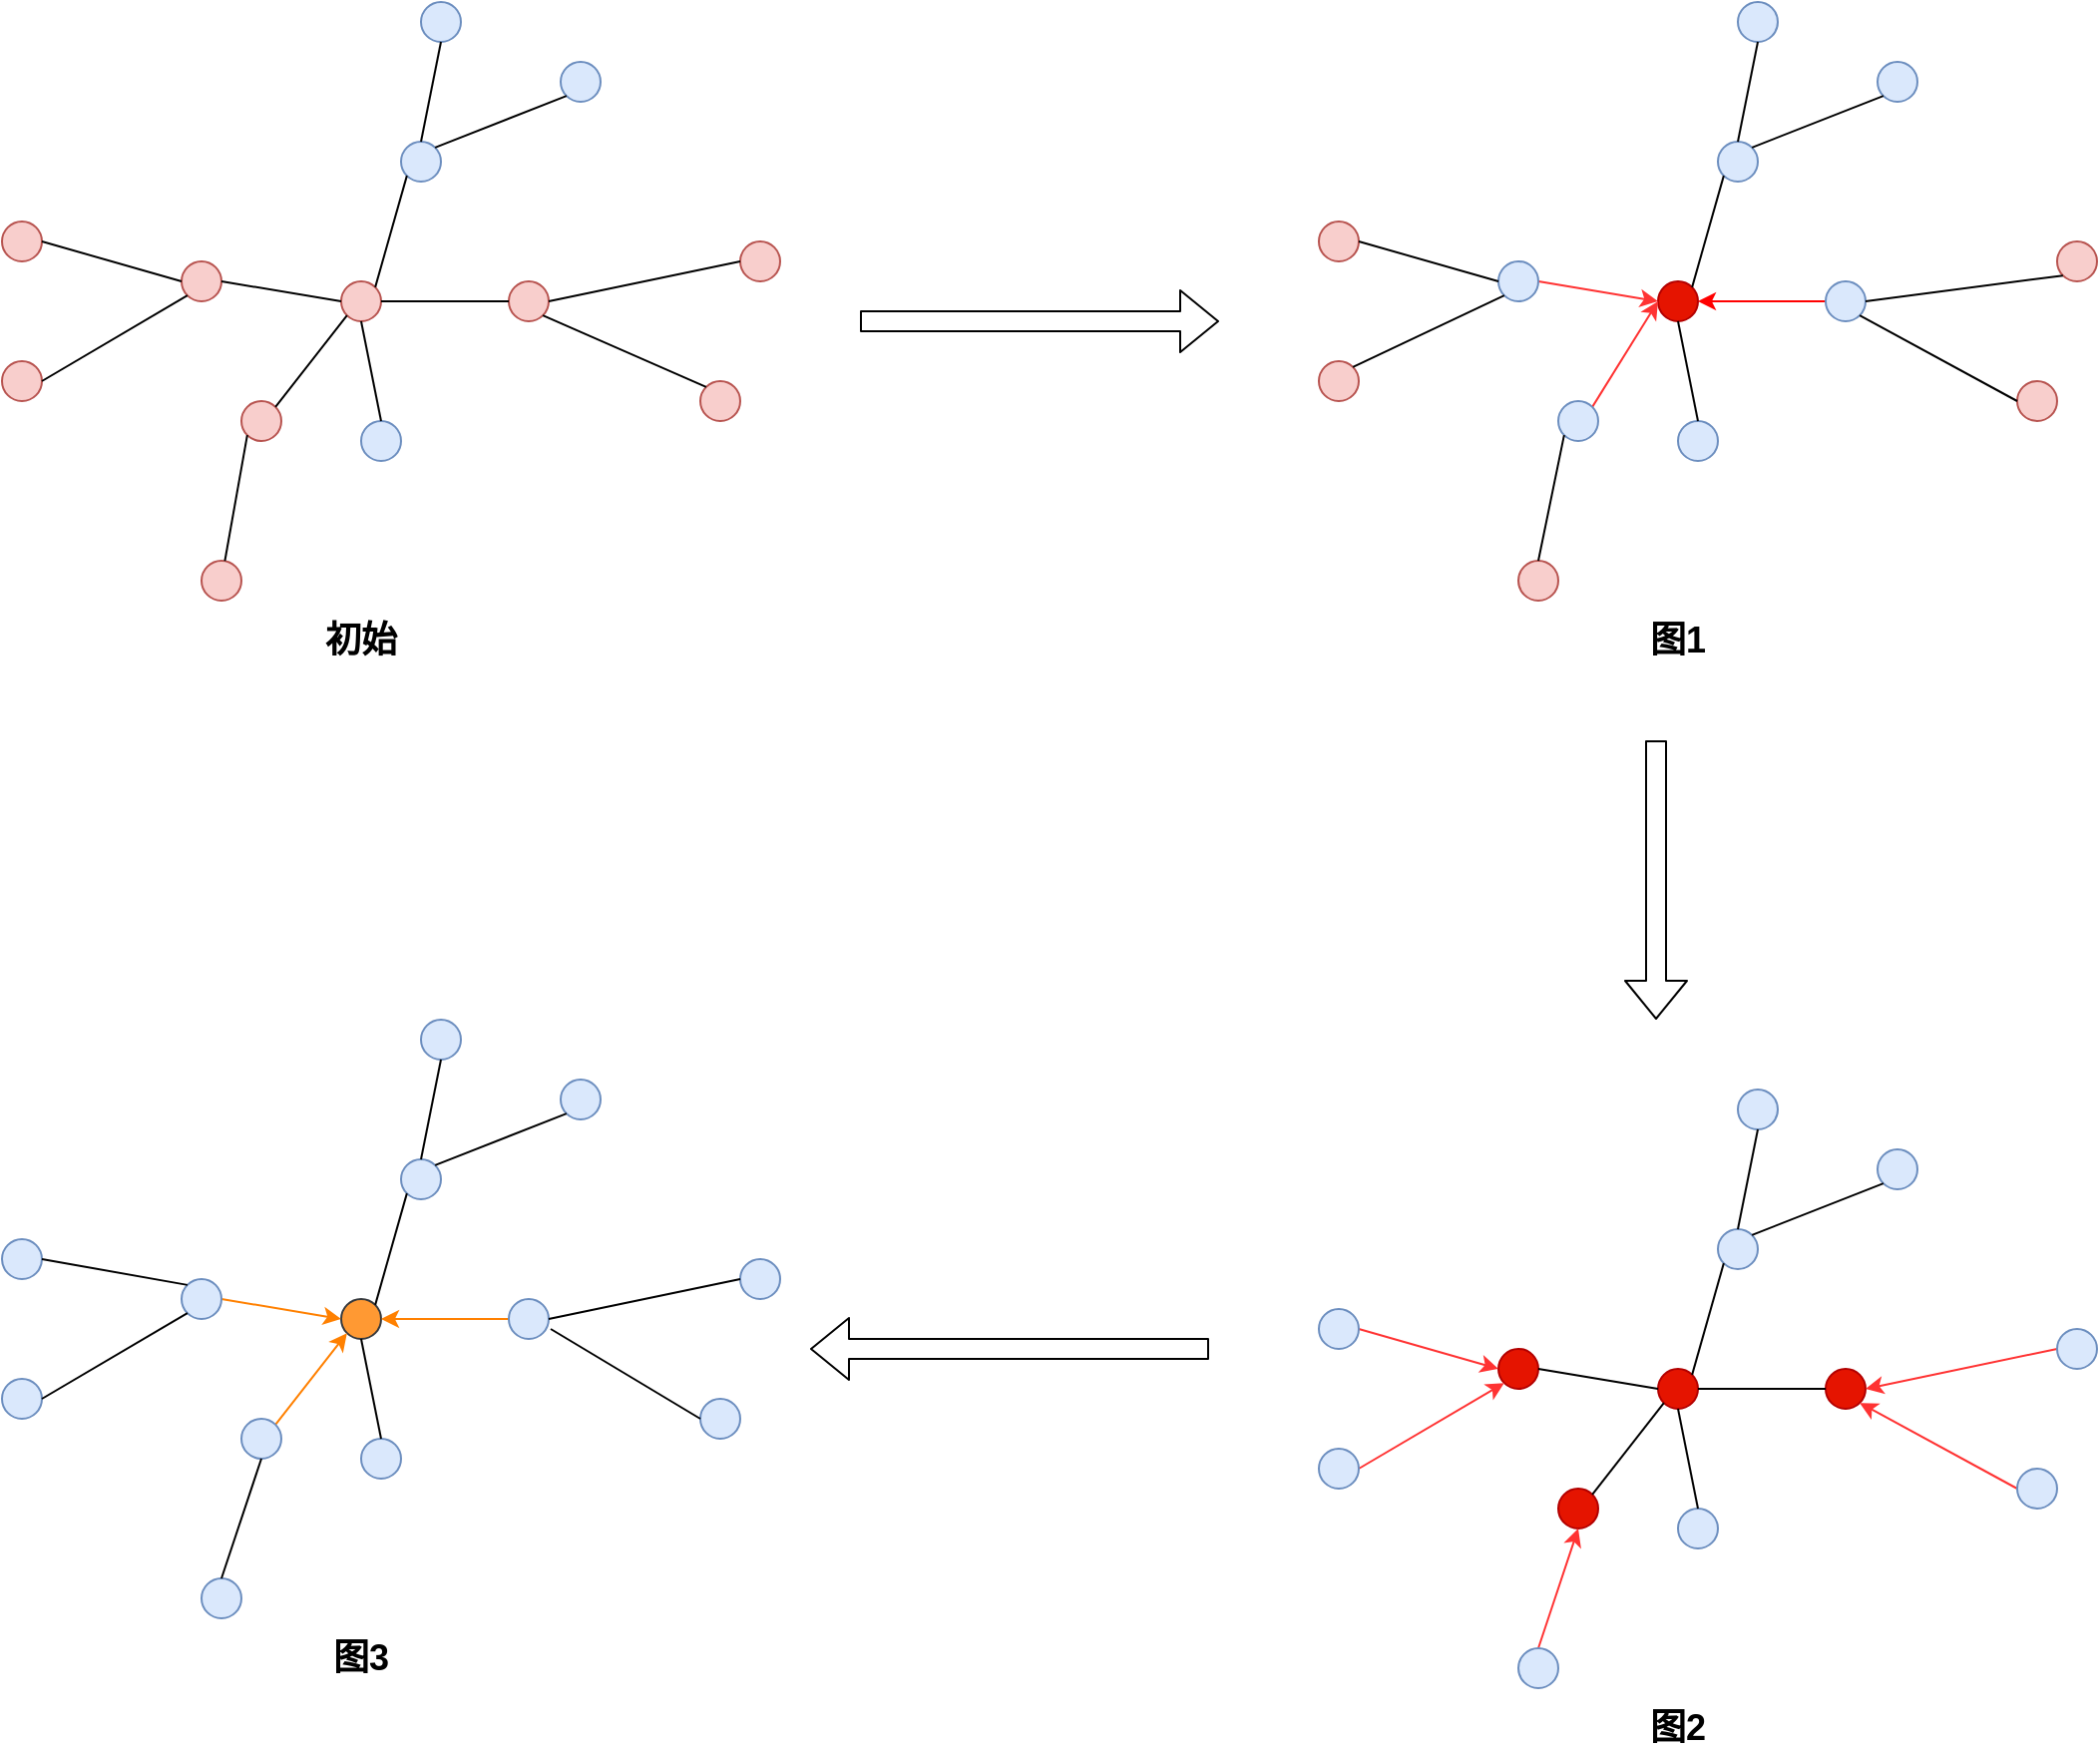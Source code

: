 <mxfile version="14.7.3" type="device"><diagram id="Pwe3lcx4HkrbvZgQEJ9m" name="Page-1"><mxGraphModel dx="1422" dy="794" grid="1" gridSize="10" guides="1" tooltips="1" connect="1" arrows="1" fold="1" page="1" pageScale="1" pageWidth="827" pageHeight="1169" math="0" shadow="0"><root><mxCell id="0"/><mxCell id="1" parent="0"/><mxCell id="oCoqprShSM_1skoaV5l9-1" value="" style="ellipse;whiteSpace=wrap;html=1;aspect=fixed;fillColor=#f8cecc;strokeColor=#b85450;" vertex="1" parent="1"><mxGeometry x="180" y="150" width="20" height="20" as="geometry"/></mxCell><mxCell id="oCoqprShSM_1skoaV5l9-3" value="" style="ellipse;whiteSpace=wrap;html=1;aspect=fixed;fillColor=#f8cecc;strokeColor=#b85450;" vertex="1" parent="1"><mxGeometry x="264" y="150" width="20" height="20" as="geometry"/></mxCell><mxCell id="oCoqprShSM_1skoaV5l9-4" value="" style="ellipse;whiteSpace=wrap;html=1;aspect=fixed;fillColor=#dae8fc;strokeColor=#6c8ebf;" vertex="1" parent="1"><mxGeometry x="190" y="220" width="20" height="20" as="geometry"/></mxCell><mxCell id="oCoqprShSM_1skoaV5l9-6" value="" style="ellipse;whiteSpace=wrap;html=1;aspect=fixed;fillColor=#f8cecc;strokeColor=#b85450;" vertex="1" parent="1"><mxGeometry x="100" y="140" width="20" height="20" as="geometry"/></mxCell><mxCell id="oCoqprShSM_1skoaV5l9-7" value="" style="ellipse;whiteSpace=wrap;html=1;aspect=fixed;fillColor=#dae8fc;strokeColor=#6c8ebf;" vertex="1" parent="1"><mxGeometry x="210" y="80" width="20" height="20" as="geometry"/></mxCell><mxCell id="oCoqprShSM_1skoaV5l9-8" value="" style="ellipse;whiteSpace=wrap;html=1;aspect=fixed;fillColor=#f8cecc;strokeColor=#b85450;" vertex="1" parent="1"><mxGeometry x="130" y="210" width="20" height="20" as="geometry"/></mxCell><mxCell id="oCoqprShSM_1skoaV5l9-12" value="" style="ellipse;whiteSpace=wrap;html=1;aspect=fixed;fillColor=#f8cecc;strokeColor=#b85450;" vertex="1" parent="1"><mxGeometry x="10" y="120" width="20" height="20" as="geometry"/></mxCell><mxCell id="oCoqprShSM_1skoaV5l9-13" value="" style="ellipse;whiteSpace=wrap;html=1;aspect=fixed;fillColor=#f8cecc;strokeColor=#b85450;" vertex="1" parent="1"><mxGeometry x="10" y="190" width="20" height="20" as="geometry"/></mxCell><mxCell id="oCoqprShSM_1skoaV5l9-14" value="" style="ellipse;whiteSpace=wrap;html=1;aspect=fixed;fillColor=#f8cecc;strokeColor=#b85450;" vertex="1" parent="1"><mxGeometry x="110" y="290" width="20" height="20" as="geometry"/></mxCell><mxCell id="oCoqprShSM_1skoaV5l9-15" value="" style="ellipse;whiteSpace=wrap;html=1;aspect=fixed;fillColor=#f8cecc;strokeColor=#b85450;" vertex="1" parent="1"><mxGeometry x="380" y="130" width="20" height="20" as="geometry"/></mxCell><mxCell id="oCoqprShSM_1skoaV5l9-16" value="" style="ellipse;whiteSpace=wrap;html=1;aspect=fixed;fillColor=#f8cecc;strokeColor=#b85450;" vertex="1" parent="1"><mxGeometry x="360" y="200" width="20" height="20" as="geometry"/></mxCell><mxCell id="oCoqprShSM_1skoaV5l9-17" value="" style="ellipse;whiteSpace=wrap;html=1;aspect=fixed;fillColor=#dae8fc;strokeColor=#6c8ebf;" vertex="1" parent="1"><mxGeometry x="220" y="10" width="20" height="20" as="geometry"/></mxCell><mxCell id="oCoqprShSM_1skoaV5l9-18" value="" style="ellipse;whiteSpace=wrap;html=1;aspect=fixed;fillColor=#dae8fc;strokeColor=#6c8ebf;" vertex="1" parent="1"><mxGeometry x="290" y="40" width="20" height="20" as="geometry"/></mxCell><mxCell id="oCoqprShSM_1skoaV5l9-28" value="" style="endArrow=none;html=1;exitX=0.5;exitY=1;exitDx=0;exitDy=0;entryX=0.5;entryY=0;entryDx=0;entryDy=0;" edge="1" parent="1" source="oCoqprShSM_1skoaV5l9-1" target="oCoqprShSM_1skoaV5l9-4"><mxGeometry width="50" height="50" relative="1" as="geometry"><mxPoint x="240" y="330" as="sourcePoint"/><mxPoint x="210" y="360" as="targetPoint"/></mxGeometry></mxCell><mxCell id="oCoqprShSM_1skoaV5l9-30" value="" style="endArrow=none;html=1;exitX=1;exitY=0;exitDx=0;exitDy=0;entryX=0;entryY=1;entryDx=0;entryDy=0;" edge="1" parent="1" source="oCoqprShSM_1skoaV5l9-1" target="oCoqprShSM_1skoaV5l9-7"><mxGeometry width="50" height="50" relative="1" as="geometry"><mxPoint x="240" y="330" as="sourcePoint"/><mxPoint x="220" y="97" as="targetPoint"/></mxGeometry></mxCell><mxCell id="oCoqprShSM_1skoaV5l9-31" value="" style="endArrow=none;html=1;entryX=0.5;entryY=1;entryDx=0;entryDy=0;exitX=0.5;exitY=0;exitDx=0;exitDy=0;" edge="1" parent="1" source="oCoqprShSM_1skoaV5l9-7" target="oCoqprShSM_1skoaV5l9-17"><mxGeometry width="50" height="50" relative="1" as="geometry"><mxPoint x="240" y="330" as="sourcePoint"/><mxPoint x="290" y="280" as="targetPoint"/></mxGeometry></mxCell><mxCell id="oCoqprShSM_1skoaV5l9-32" value="" style="endArrow=none;html=1;entryX=0;entryY=1;entryDx=0;entryDy=0;exitX=1;exitY=0;exitDx=0;exitDy=0;" edge="1" parent="1" source="oCoqprShSM_1skoaV5l9-7" target="oCoqprShSM_1skoaV5l9-18"><mxGeometry width="50" height="50" relative="1" as="geometry"><mxPoint x="240" y="330" as="sourcePoint"/><mxPoint x="290" y="280" as="targetPoint"/></mxGeometry></mxCell><mxCell id="oCoqprShSM_1skoaV5l9-43" value="初始" style="text;html=1;strokeColor=none;fillColor=none;align=center;verticalAlign=middle;whiteSpace=wrap;rounded=0;dashed=1;fontStyle=1;fontSize=18;" vertex="1" parent="1"><mxGeometry x="170" y="320" width="40" height="20" as="geometry"/></mxCell><mxCell id="oCoqprShSM_1skoaV5l9-44" value="" style="ellipse;whiteSpace=wrap;html=1;aspect=fixed;fillColor=#e51400;strokeColor=#B20000;fontColor=#ffffff;" vertex="1" parent="1"><mxGeometry x="840" y="150" width="20" height="20" as="geometry"/></mxCell><mxCell id="oCoqprShSM_1skoaV5l9-45" style="edgeStyle=none;rounded=0;orthogonalLoop=1;jettySize=auto;html=1;exitX=0;exitY=0.5;exitDx=0;exitDy=0;entryX=1;entryY=0.5;entryDx=0;entryDy=0;strokeColor=#FF0000;" edge="1" parent="1" source="oCoqprShSM_1skoaV5l9-46" target="oCoqprShSM_1skoaV5l9-44"><mxGeometry relative="1" as="geometry"/></mxCell><mxCell id="oCoqprShSM_1skoaV5l9-46" value="" style="ellipse;whiteSpace=wrap;html=1;aspect=fixed;fillColor=#dae8fc;strokeColor=#6c8ebf;" vertex="1" parent="1"><mxGeometry x="924" y="150" width="20" height="20" as="geometry"/></mxCell><mxCell id="oCoqprShSM_1skoaV5l9-47" value="" style="ellipse;whiteSpace=wrap;html=1;aspect=fixed;fillColor=#dae8fc;strokeColor=#6c8ebf;" vertex="1" parent="1"><mxGeometry x="850" y="220" width="20" height="20" as="geometry"/></mxCell><mxCell id="oCoqprShSM_1skoaV5l9-48" style="edgeStyle=none;rounded=0;orthogonalLoop=1;jettySize=auto;html=1;exitX=1;exitY=0.5;exitDx=0;exitDy=0;strokeColor=#FF3333;" edge="1" parent="1" source="oCoqprShSM_1skoaV5l9-49"><mxGeometry relative="1" as="geometry"><mxPoint x="840" y="160" as="targetPoint"/></mxGeometry></mxCell><mxCell id="oCoqprShSM_1skoaV5l9-49" value="" style="ellipse;whiteSpace=wrap;html=1;aspect=fixed;fillColor=#dae8fc;strokeColor=#6c8ebf;" vertex="1" parent="1"><mxGeometry x="760" y="140" width="20" height="20" as="geometry"/></mxCell><mxCell id="oCoqprShSM_1skoaV5l9-50" value="" style="ellipse;whiteSpace=wrap;html=1;aspect=fixed;fillColor=#dae8fc;strokeColor=#6c8ebf;" vertex="1" parent="1"><mxGeometry x="870" y="80" width="20" height="20" as="geometry"/></mxCell><mxCell id="oCoqprShSM_1skoaV5l9-51" style="edgeStyle=none;rounded=0;orthogonalLoop=1;jettySize=auto;html=1;exitX=1;exitY=0;exitDx=0;exitDy=0;entryX=0;entryY=0.5;entryDx=0;entryDy=0;strokeColor=#FF3333;" edge="1" parent="1" source="oCoqprShSM_1skoaV5l9-52" target="oCoqprShSM_1skoaV5l9-44"><mxGeometry relative="1" as="geometry"/></mxCell><mxCell id="oCoqprShSM_1skoaV5l9-52" value="" style="ellipse;whiteSpace=wrap;html=1;aspect=fixed;fillColor=#dae8fc;strokeColor=#6c8ebf;" vertex="1" parent="1"><mxGeometry x="790" y="210" width="20" height="20" as="geometry"/></mxCell><mxCell id="oCoqprShSM_1skoaV5l9-54" value="" style="ellipse;whiteSpace=wrap;html=1;aspect=fixed;fillColor=#f8cecc;strokeColor=#b85450;" vertex="1" parent="1"><mxGeometry x="670" y="120" width="20" height="20" as="geometry"/></mxCell><mxCell id="oCoqprShSM_1skoaV5l9-56" value="" style="ellipse;whiteSpace=wrap;html=1;aspect=fixed;fillColor=#f8cecc;strokeColor=#b85450;" vertex="1" parent="1"><mxGeometry x="670" y="190" width="20" height="20" as="geometry"/></mxCell><mxCell id="oCoqprShSM_1skoaV5l9-58" value="" style="ellipse;whiteSpace=wrap;html=1;aspect=fixed;fillColor=#f8cecc;strokeColor=#b85450;" vertex="1" parent="1"><mxGeometry x="770" y="290" width="20" height="20" as="geometry"/></mxCell><mxCell id="oCoqprShSM_1skoaV5l9-60" value="" style="ellipse;whiteSpace=wrap;html=1;aspect=fixed;fillColor=#f8cecc;strokeColor=#b85450;" vertex="1" parent="1"><mxGeometry x="1040" y="130" width="20" height="20" as="geometry"/></mxCell><mxCell id="oCoqprShSM_1skoaV5l9-62" value="" style="ellipse;whiteSpace=wrap;html=1;aspect=fixed;fillColor=#f8cecc;strokeColor=#b85450;" vertex="1" parent="1"><mxGeometry x="1020" y="200" width="20" height="20" as="geometry"/></mxCell><mxCell id="oCoqprShSM_1skoaV5l9-63" value="" style="ellipse;whiteSpace=wrap;html=1;aspect=fixed;fillColor=#dae8fc;strokeColor=#6c8ebf;" vertex="1" parent="1"><mxGeometry x="880" y="10" width="20" height="20" as="geometry"/></mxCell><mxCell id="oCoqprShSM_1skoaV5l9-64" value="" style="ellipse;whiteSpace=wrap;html=1;aspect=fixed;fillColor=#dae8fc;strokeColor=#6c8ebf;" vertex="1" parent="1"><mxGeometry x="950" y="40" width="20" height="20" as="geometry"/></mxCell><mxCell id="oCoqprShSM_1skoaV5l9-65" value="" style="endArrow=none;html=1;exitX=0.5;exitY=1;exitDx=0;exitDy=0;entryX=0.5;entryY=0;entryDx=0;entryDy=0;" edge="1" parent="1" source="oCoqprShSM_1skoaV5l9-44" target="oCoqprShSM_1skoaV5l9-47"><mxGeometry width="50" height="50" relative="1" as="geometry"><mxPoint x="900" y="330" as="sourcePoint"/><mxPoint x="870" y="360" as="targetPoint"/></mxGeometry></mxCell><mxCell id="oCoqprShSM_1skoaV5l9-66" value="" style="endArrow=none;html=1;exitX=1;exitY=0;exitDx=0;exitDy=0;entryX=0;entryY=1;entryDx=0;entryDy=0;" edge="1" parent="1" source="oCoqprShSM_1skoaV5l9-44" target="oCoqprShSM_1skoaV5l9-50"><mxGeometry width="50" height="50" relative="1" as="geometry"><mxPoint x="900" y="330" as="sourcePoint"/><mxPoint x="880" y="97" as="targetPoint"/></mxGeometry></mxCell><mxCell id="oCoqprShSM_1skoaV5l9-67" value="" style="endArrow=none;html=1;entryX=0.5;entryY=1;entryDx=0;entryDy=0;exitX=0.5;exitY=0;exitDx=0;exitDy=0;" edge="1" parent="1" source="oCoqprShSM_1skoaV5l9-50" target="oCoqprShSM_1skoaV5l9-63"><mxGeometry width="50" height="50" relative="1" as="geometry"><mxPoint x="900" y="330" as="sourcePoint"/><mxPoint x="950" y="280" as="targetPoint"/></mxGeometry></mxCell><mxCell id="oCoqprShSM_1skoaV5l9-68" value="" style="endArrow=none;html=1;entryX=0;entryY=1;entryDx=0;entryDy=0;exitX=1;exitY=0;exitDx=0;exitDy=0;" edge="1" parent="1" source="oCoqprShSM_1skoaV5l9-50" target="oCoqprShSM_1skoaV5l9-64"><mxGeometry width="50" height="50" relative="1" as="geometry"><mxPoint x="887" y="90" as="sourcePoint"/><mxPoint x="950" y="280" as="targetPoint"/></mxGeometry></mxCell><mxCell id="oCoqprShSM_1skoaV5l9-69" value="图1" style="text;html=1;strokeColor=none;fillColor=none;align=center;verticalAlign=middle;whiteSpace=wrap;rounded=0;dashed=1;fontStyle=1;fontSize=18;" vertex="1" parent="1"><mxGeometry x="830" y="320" width="40" height="20" as="geometry"/></mxCell><mxCell id="oCoqprShSM_1skoaV5l9-70" value="" style="shape=flexArrow;endArrow=classic;html=1;fontSize=18;" edge="1" parent="1"><mxGeometry width="50" height="50" relative="1" as="geometry"><mxPoint x="440" y="170" as="sourcePoint"/><mxPoint x="620" y="170" as="targetPoint"/></mxGeometry></mxCell><mxCell id="oCoqprShSM_1skoaV5l9-71" value="" style="ellipse;whiteSpace=wrap;html=1;aspect=fixed;fillColor=#e51400;strokeColor=#B20000;fontColor=#ffffff;" vertex="1" parent="1"><mxGeometry x="840" y="695" width="20" height="20" as="geometry"/></mxCell><mxCell id="oCoqprShSM_1skoaV5l9-73" value="" style="ellipse;whiteSpace=wrap;html=1;aspect=fixed;fillColor=#e51400;strokeColor=#B20000;fontColor=#ffffff;" vertex="1" parent="1"><mxGeometry x="924" y="695" width="20" height="20" as="geometry"/></mxCell><mxCell id="oCoqprShSM_1skoaV5l9-74" value="" style="ellipse;whiteSpace=wrap;html=1;aspect=fixed;fillColor=#dae8fc;strokeColor=#6c8ebf;" vertex="1" parent="1"><mxGeometry x="850" y="765" width="20" height="20" as="geometry"/></mxCell><mxCell id="oCoqprShSM_1skoaV5l9-76" value="" style="ellipse;whiteSpace=wrap;html=1;aspect=fixed;fillColor=#e51400;strokeColor=#B20000;fontColor=#ffffff;" vertex="1" parent="1"><mxGeometry x="760" y="685" width="20" height="20" as="geometry"/></mxCell><mxCell id="oCoqprShSM_1skoaV5l9-77" value="" style="ellipse;whiteSpace=wrap;html=1;aspect=fixed;fillColor=#dae8fc;strokeColor=#6c8ebf;" vertex="1" parent="1"><mxGeometry x="870" y="625" width="20" height="20" as="geometry"/></mxCell><mxCell id="oCoqprShSM_1skoaV5l9-79" value="" style="ellipse;whiteSpace=wrap;html=1;aspect=fixed;fillColor=#e51400;strokeColor=#B20000;fontColor=#ffffff;" vertex="1" parent="1"><mxGeometry x="790" y="755" width="20" height="20" as="geometry"/></mxCell><mxCell id="oCoqprShSM_1skoaV5l9-80" style="edgeStyle=none;rounded=0;orthogonalLoop=1;jettySize=auto;html=1;exitX=1;exitY=0.5;exitDx=0;exitDy=0;entryX=0;entryY=0.5;entryDx=0;entryDy=0;strokeColor=#FF3333;" edge="1" parent="1" source="oCoqprShSM_1skoaV5l9-81" target="oCoqprShSM_1skoaV5l9-76"><mxGeometry relative="1" as="geometry"/></mxCell><mxCell id="oCoqprShSM_1skoaV5l9-81" value="" style="ellipse;whiteSpace=wrap;html=1;aspect=fixed;fillColor=#dae8fc;strokeColor=#6c8ebf;" vertex="1" parent="1"><mxGeometry x="670" y="665" width="20" height="20" as="geometry"/></mxCell><mxCell id="oCoqprShSM_1skoaV5l9-82" style="edgeStyle=none;rounded=0;orthogonalLoop=1;jettySize=auto;html=1;exitX=1;exitY=0.5;exitDx=0;exitDy=0;entryX=0;entryY=1;entryDx=0;entryDy=0;strokeColor=#FF3333;" edge="1" parent="1" source="oCoqprShSM_1skoaV5l9-83" target="oCoqprShSM_1skoaV5l9-76"><mxGeometry relative="1" as="geometry"><mxPoint x="760" y="705" as="targetPoint"/></mxGeometry></mxCell><mxCell id="oCoqprShSM_1skoaV5l9-83" value="" style="ellipse;whiteSpace=wrap;html=1;aspect=fixed;fillColor=#dae8fc;strokeColor=#6c8ebf;" vertex="1" parent="1"><mxGeometry x="670" y="735" width="20" height="20" as="geometry"/></mxCell><mxCell id="oCoqprShSM_1skoaV5l9-84" style="edgeStyle=none;rounded=0;orthogonalLoop=1;jettySize=auto;html=1;exitX=0.5;exitY=0;exitDx=0;exitDy=0;entryX=0.5;entryY=1;entryDx=0;entryDy=0;strokeColor=#FF3333;" edge="1" parent="1" source="oCoqprShSM_1skoaV5l9-85" target="oCoqprShSM_1skoaV5l9-79"><mxGeometry relative="1" as="geometry"/></mxCell><mxCell id="oCoqprShSM_1skoaV5l9-85" value="" style="ellipse;whiteSpace=wrap;html=1;aspect=fixed;fillColor=#dae8fc;strokeColor=#6c8ebf;" vertex="1" parent="1"><mxGeometry x="770" y="835" width="20" height="20" as="geometry"/></mxCell><mxCell id="oCoqprShSM_1skoaV5l9-86" style="edgeStyle=none;rounded=0;orthogonalLoop=1;jettySize=auto;html=1;exitX=0;exitY=0.5;exitDx=0;exitDy=0;entryX=1;entryY=0.5;entryDx=0;entryDy=0;strokeColor=#FF3333;" edge="1" parent="1" source="oCoqprShSM_1skoaV5l9-87" target="oCoqprShSM_1skoaV5l9-73"><mxGeometry relative="1" as="geometry"/></mxCell><mxCell id="oCoqprShSM_1skoaV5l9-87" value="" style="ellipse;whiteSpace=wrap;html=1;aspect=fixed;fillColor=#dae8fc;strokeColor=#6c8ebf;" vertex="1" parent="1"><mxGeometry x="1040" y="675" width="20" height="20" as="geometry"/></mxCell><mxCell id="oCoqprShSM_1skoaV5l9-88" style="edgeStyle=none;rounded=0;orthogonalLoop=1;jettySize=auto;html=1;exitX=0;exitY=0.5;exitDx=0;exitDy=0;entryX=1;entryY=1;entryDx=0;entryDy=0;strokeColor=#FF3333;" edge="1" parent="1" source="oCoqprShSM_1skoaV5l9-89" target="oCoqprShSM_1skoaV5l9-73"><mxGeometry relative="1" as="geometry"><mxPoint x="940" y="705" as="targetPoint"/></mxGeometry></mxCell><mxCell id="oCoqprShSM_1skoaV5l9-89" value="" style="ellipse;whiteSpace=wrap;html=1;aspect=fixed;fillColor=#dae8fc;strokeColor=#6c8ebf;" vertex="1" parent="1"><mxGeometry x="1020" y="745" width="20" height="20" as="geometry"/></mxCell><mxCell id="oCoqprShSM_1skoaV5l9-90" value="" style="ellipse;whiteSpace=wrap;html=1;aspect=fixed;fillColor=#dae8fc;strokeColor=#6c8ebf;" vertex="1" parent="1"><mxGeometry x="880" y="555" width="20" height="20" as="geometry"/></mxCell><mxCell id="oCoqprShSM_1skoaV5l9-91" value="" style="ellipse;whiteSpace=wrap;html=1;aspect=fixed;fillColor=#dae8fc;strokeColor=#6c8ebf;" vertex="1" parent="1"><mxGeometry x="950" y="585" width="20" height="20" as="geometry"/></mxCell><mxCell id="oCoqprShSM_1skoaV5l9-92" value="" style="endArrow=none;html=1;exitX=0.5;exitY=1;exitDx=0;exitDy=0;entryX=0.5;entryY=0;entryDx=0;entryDy=0;" edge="1" parent="1" source="oCoqprShSM_1skoaV5l9-71" target="oCoqprShSM_1skoaV5l9-74"><mxGeometry width="50" height="50" relative="1" as="geometry"><mxPoint x="900" y="875" as="sourcePoint"/><mxPoint x="870" y="905" as="targetPoint"/></mxGeometry></mxCell><mxCell id="oCoqprShSM_1skoaV5l9-93" value="" style="endArrow=none;html=1;exitX=1;exitY=0;exitDx=0;exitDy=0;entryX=0;entryY=1;entryDx=0;entryDy=0;" edge="1" parent="1" source="oCoqprShSM_1skoaV5l9-71" target="oCoqprShSM_1skoaV5l9-77"><mxGeometry width="50" height="50" relative="1" as="geometry"><mxPoint x="900" y="875" as="sourcePoint"/><mxPoint x="880" y="642" as="targetPoint"/></mxGeometry></mxCell><mxCell id="oCoqprShSM_1skoaV5l9-94" value="" style="endArrow=none;html=1;entryX=0.5;entryY=1;entryDx=0;entryDy=0;exitX=0.5;exitY=0;exitDx=0;exitDy=0;" edge="1" parent="1" source="oCoqprShSM_1skoaV5l9-77" target="oCoqprShSM_1skoaV5l9-90"><mxGeometry width="50" height="50" relative="1" as="geometry"><mxPoint x="900" y="875" as="sourcePoint"/><mxPoint x="950" y="825" as="targetPoint"/></mxGeometry></mxCell><mxCell id="oCoqprShSM_1skoaV5l9-95" value="" style="endArrow=none;html=1;entryX=0;entryY=1;entryDx=0;entryDy=0;exitX=1;exitY=0;exitDx=0;exitDy=0;" edge="1" parent="1" target="oCoqprShSM_1skoaV5l9-91" source="oCoqprShSM_1skoaV5l9-77"><mxGeometry width="50" height="50" relative="1" as="geometry"><mxPoint x="887" y="635" as="sourcePoint"/><mxPoint x="950" y="825" as="targetPoint"/></mxGeometry></mxCell><mxCell id="oCoqprShSM_1skoaV5l9-96" value="图2" style="text;html=1;strokeColor=none;fillColor=none;align=center;verticalAlign=middle;whiteSpace=wrap;rounded=0;dashed=1;fontStyle=1;fontSize=18;" vertex="1" parent="1"><mxGeometry x="830" y="865" width="40" height="20" as="geometry"/></mxCell><mxCell id="oCoqprShSM_1skoaV5l9-97" value="" style="endArrow=none;html=1;fontSize=18;entryX=0;entryY=0.5;entryDx=0;entryDy=0;exitX=1;exitY=0.5;exitDx=0;exitDy=0;" edge="1" parent="1" source="oCoqprShSM_1skoaV5l9-76" target="oCoqprShSM_1skoaV5l9-71"><mxGeometry width="50" height="50" relative="1" as="geometry"><mxPoint x="565" y="575" as="sourcePoint"/><mxPoint x="615" y="525" as="targetPoint"/></mxGeometry></mxCell><mxCell id="oCoqprShSM_1skoaV5l9-98" value="" style="endArrow=none;html=1;fontSize=18;strokeColor=#000000;exitX=1;exitY=0;exitDx=0;exitDy=0;entryX=0;entryY=1;entryDx=0;entryDy=0;" edge="1" parent="1" source="oCoqprShSM_1skoaV5l9-79" target="oCoqprShSM_1skoaV5l9-71"><mxGeometry width="50" height="50" relative="1" as="geometry"><mxPoint x="565" y="575" as="sourcePoint"/><mxPoint x="835" y="705" as="targetPoint"/></mxGeometry></mxCell><mxCell id="oCoqprShSM_1skoaV5l9-99" value="" style="endArrow=none;html=1;fontSize=18;strokeColor=#000000;entryX=0;entryY=0.5;entryDx=0;entryDy=0;exitX=1;exitY=0.5;exitDx=0;exitDy=0;" edge="1" parent="1" source="oCoqprShSM_1skoaV5l9-71" target="oCoqprShSM_1skoaV5l9-73"><mxGeometry width="50" height="50" relative="1" as="geometry"><mxPoint x="565" y="575" as="sourcePoint"/><mxPoint x="615" y="525" as="targetPoint"/></mxGeometry></mxCell><mxCell id="oCoqprShSM_1skoaV5l9-100" value="" style="ellipse;whiteSpace=wrap;html=1;aspect=fixed;strokeColor=#36393d;fillColor=#FF9933;" vertex="1" parent="1"><mxGeometry x="180" y="660" width="20" height="20" as="geometry"/></mxCell><mxCell id="oCoqprShSM_1skoaV5l9-133" style="edgeStyle=none;rounded=0;orthogonalLoop=1;jettySize=auto;html=1;exitX=0;exitY=0.5;exitDx=0;exitDy=0;entryX=1;entryY=0.5;entryDx=0;entryDy=0;fontSize=18;strokeColor=#FF8000;" edge="1" parent="1" source="oCoqprShSM_1skoaV5l9-101" target="oCoqprShSM_1skoaV5l9-100"><mxGeometry relative="1" as="geometry"/></mxCell><mxCell id="oCoqprShSM_1skoaV5l9-101" value="" style="ellipse;whiteSpace=wrap;html=1;aspect=fixed;fillColor=#dae8fc;strokeColor=#6c8ebf;" vertex="1" parent="1"><mxGeometry x="264" y="660" width="20" height="20" as="geometry"/></mxCell><mxCell id="oCoqprShSM_1skoaV5l9-102" value="" style="ellipse;whiteSpace=wrap;html=1;aspect=fixed;fillColor=#dae8fc;strokeColor=#6c8ebf;" vertex="1" parent="1"><mxGeometry x="190" y="730" width="20" height="20" as="geometry"/></mxCell><mxCell id="oCoqprShSM_1skoaV5l9-131" style="edgeStyle=none;rounded=0;orthogonalLoop=1;jettySize=auto;html=1;exitX=1;exitY=0.5;exitDx=0;exitDy=0;entryX=0;entryY=0.5;entryDx=0;entryDy=0;fontSize=18;strokeColor=#FF8000;" edge="1" parent="1" source="oCoqprShSM_1skoaV5l9-103" target="oCoqprShSM_1skoaV5l9-100"><mxGeometry relative="1" as="geometry"/></mxCell><mxCell id="oCoqprShSM_1skoaV5l9-103" value="" style="ellipse;whiteSpace=wrap;html=1;aspect=fixed;fillColor=#dae8fc;strokeColor=#6c8ebf;" vertex="1" parent="1"><mxGeometry x="100" y="650" width="20" height="20" as="geometry"/></mxCell><mxCell id="oCoqprShSM_1skoaV5l9-104" value="" style="ellipse;whiteSpace=wrap;html=1;aspect=fixed;fillColor=#dae8fc;strokeColor=#6c8ebf;" vertex="1" parent="1"><mxGeometry x="210" y="590" width="20" height="20" as="geometry"/></mxCell><mxCell id="oCoqprShSM_1skoaV5l9-132" style="edgeStyle=none;rounded=0;orthogonalLoop=1;jettySize=auto;html=1;exitX=1;exitY=0;exitDx=0;exitDy=0;entryX=0;entryY=1;entryDx=0;entryDy=0;fontSize=18;strokeColor=#FF8000;" edge="1" parent="1" source="oCoqprShSM_1skoaV5l9-105" target="oCoqprShSM_1skoaV5l9-100"><mxGeometry relative="1" as="geometry"/></mxCell><mxCell id="oCoqprShSM_1skoaV5l9-105" value="" style="ellipse;whiteSpace=wrap;html=1;aspect=fixed;fillColor=#dae8fc;strokeColor=#6c8ebf;" vertex="1" parent="1"><mxGeometry x="130" y="720" width="20" height="20" as="geometry"/></mxCell><mxCell id="oCoqprShSM_1skoaV5l9-107" value="" style="ellipse;whiteSpace=wrap;html=1;aspect=fixed;fillColor=#dae8fc;strokeColor=#6c8ebf;" vertex="1" parent="1"><mxGeometry x="10" y="630" width="20" height="20" as="geometry"/></mxCell><mxCell id="oCoqprShSM_1skoaV5l9-109" value="" style="ellipse;whiteSpace=wrap;html=1;aspect=fixed;fillColor=#dae8fc;strokeColor=#6c8ebf;" vertex="1" parent="1"><mxGeometry x="10" y="700" width="20" height="20" as="geometry"/></mxCell><mxCell id="oCoqprShSM_1skoaV5l9-111" value="" style="ellipse;whiteSpace=wrap;html=1;aspect=fixed;fillColor=#dae8fc;strokeColor=#6c8ebf;" vertex="1" parent="1"><mxGeometry x="110" y="800" width="20" height="20" as="geometry"/></mxCell><mxCell id="oCoqprShSM_1skoaV5l9-113" value="" style="ellipse;whiteSpace=wrap;html=1;aspect=fixed;fillColor=#dae8fc;strokeColor=#6c8ebf;" vertex="1" parent="1"><mxGeometry x="380" y="640" width="20" height="20" as="geometry"/></mxCell><mxCell id="oCoqprShSM_1skoaV5l9-115" value="" style="ellipse;whiteSpace=wrap;html=1;aspect=fixed;fillColor=#dae8fc;strokeColor=#6c8ebf;" vertex="1" parent="1"><mxGeometry x="360" y="710" width="20" height="20" as="geometry"/></mxCell><mxCell id="oCoqprShSM_1skoaV5l9-116" value="" style="ellipse;whiteSpace=wrap;html=1;aspect=fixed;fillColor=#dae8fc;strokeColor=#6c8ebf;" vertex="1" parent="1"><mxGeometry x="220" y="520" width="20" height="20" as="geometry"/></mxCell><mxCell id="oCoqprShSM_1skoaV5l9-117" value="" style="ellipse;whiteSpace=wrap;html=1;aspect=fixed;fillColor=#dae8fc;strokeColor=#6c8ebf;" vertex="1" parent="1"><mxGeometry x="290" y="550" width="20" height="20" as="geometry"/></mxCell><mxCell id="oCoqprShSM_1skoaV5l9-118" value="" style="endArrow=none;html=1;exitX=0.5;exitY=1;exitDx=0;exitDy=0;entryX=0.5;entryY=0;entryDx=0;entryDy=0;" edge="1" parent="1" source="oCoqprShSM_1skoaV5l9-100" target="oCoqprShSM_1skoaV5l9-102"><mxGeometry width="50" height="50" relative="1" as="geometry"><mxPoint x="240" y="840" as="sourcePoint"/><mxPoint x="210" y="870" as="targetPoint"/></mxGeometry></mxCell><mxCell id="oCoqprShSM_1skoaV5l9-119" value="" style="endArrow=none;html=1;exitX=1;exitY=0;exitDx=0;exitDy=0;entryX=0;entryY=1;entryDx=0;entryDy=0;" edge="1" parent="1" source="oCoqprShSM_1skoaV5l9-100" target="oCoqprShSM_1skoaV5l9-104"><mxGeometry width="50" height="50" relative="1" as="geometry"><mxPoint x="240" y="840" as="sourcePoint"/><mxPoint x="220" y="607" as="targetPoint"/></mxGeometry></mxCell><mxCell id="oCoqprShSM_1skoaV5l9-120" value="" style="endArrow=none;html=1;entryX=0.5;entryY=1;entryDx=0;entryDy=0;exitX=0.5;exitY=0;exitDx=0;exitDy=0;" edge="1" parent="1" source="oCoqprShSM_1skoaV5l9-104" target="oCoqprShSM_1skoaV5l9-116"><mxGeometry width="50" height="50" relative="1" as="geometry"><mxPoint x="240" y="840" as="sourcePoint"/><mxPoint x="290" y="790" as="targetPoint"/></mxGeometry></mxCell><mxCell id="oCoqprShSM_1skoaV5l9-121" value="" style="endArrow=none;html=1;entryX=0;entryY=1;entryDx=0;entryDy=0;exitX=1;exitY=0;exitDx=0;exitDy=0;" edge="1" parent="1" source="oCoqprShSM_1skoaV5l9-104" target="oCoqprShSM_1skoaV5l9-117"><mxGeometry width="50" height="50" relative="1" as="geometry"><mxPoint x="227" y="600" as="sourcePoint"/><mxPoint x="290" y="790" as="targetPoint"/></mxGeometry></mxCell><mxCell id="oCoqprShSM_1skoaV5l9-122" value="图3" style="text;html=1;strokeColor=none;fillColor=none;align=center;verticalAlign=middle;whiteSpace=wrap;rounded=0;dashed=1;fontStyle=1;fontSize=18;" vertex="1" parent="1"><mxGeometry x="170" y="830" width="40" height="20" as="geometry"/></mxCell><mxCell id="oCoqprShSM_1skoaV5l9-126" value="" style="endArrow=none;html=1;fontSize=18;exitX=1;exitY=0.5;exitDx=0;exitDy=0;entryX=0;entryY=0.5;entryDx=0;entryDy=0;" edge="1" parent="1" source="oCoqprShSM_1skoaV5l9-101" target="oCoqprShSM_1skoaV5l9-113"><mxGeometry width="50" height="50" relative="1" as="geometry"><mxPoint x="565" y="685" as="sourcePoint"/><mxPoint x="615" y="635" as="targetPoint"/></mxGeometry></mxCell><mxCell id="oCoqprShSM_1skoaV5l9-127" value="" style="endArrow=none;html=1;fontSize=18;entryX=0;entryY=0.5;entryDx=0;entryDy=0;" edge="1" parent="1" target="oCoqprShSM_1skoaV5l9-115"><mxGeometry width="50" height="50" relative="1" as="geometry"><mxPoint x="285" y="675" as="sourcePoint"/><mxPoint x="390" y="660" as="targetPoint"/></mxGeometry></mxCell><mxCell id="oCoqprShSM_1skoaV5l9-128" value="" style="endArrow=none;html=1;exitX=0.5;exitY=1;exitDx=0;exitDy=0;entryX=0.5;entryY=0;entryDx=0;entryDy=0;" edge="1" parent="1" source="oCoqprShSM_1skoaV5l9-105" target="oCoqprShSM_1skoaV5l9-111"><mxGeometry width="50" height="50" relative="1" as="geometry"><mxPoint x="200" y="690" as="sourcePoint"/><mxPoint x="210" y="740" as="targetPoint"/></mxGeometry></mxCell><mxCell id="oCoqprShSM_1skoaV5l9-129" value="" style="endArrow=none;html=1;exitX=0;exitY=1;exitDx=0;exitDy=0;entryX=1;entryY=0.5;entryDx=0;entryDy=0;" edge="1" parent="1" source="oCoqprShSM_1skoaV5l9-103" target="oCoqprShSM_1skoaV5l9-109"><mxGeometry width="50" height="50" relative="1" as="geometry"><mxPoint x="210" y="700" as="sourcePoint"/><mxPoint x="220" y="750" as="targetPoint"/></mxGeometry></mxCell><mxCell id="oCoqprShSM_1skoaV5l9-130" value="" style="endArrow=none;html=1;exitX=1;exitY=0.5;exitDx=0;exitDy=0;entryX=0;entryY=0;entryDx=0;entryDy=0;" edge="1" parent="1" source="oCoqprShSM_1skoaV5l9-107" target="oCoqprShSM_1skoaV5l9-103"><mxGeometry width="50" height="50" relative="1" as="geometry"><mxPoint x="220" y="710" as="sourcePoint"/><mxPoint x="95" y="655" as="targetPoint"/></mxGeometry></mxCell><mxCell id="oCoqprShSM_1skoaV5l9-134" value="" style="shape=flexArrow;endArrow=classic;html=1;fontSize=18;" edge="1" parent="1"><mxGeometry width="50" height="50" relative="1" as="geometry"><mxPoint x="839" y="380" as="sourcePoint"/><mxPoint x="839" y="520" as="targetPoint"/></mxGeometry></mxCell><mxCell id="oCoqprShSM_1skoaV5l9-135" value="" style="shape=flexArrow;endArrow=classic;html=1;fontSize=18;" edge="1" parent="1"><mxGeometry width="50" height="50" relative="1" as="geometry"><mxPoint x="615" y="685" as="sourcePoint"/><mxPoint x="415" y="685" as="targetPoint"/></mxGeometry></mxCell><mxCell id="oCoqprShSM_1skoaV5l9-136" value="" style="endArrow=none;html=1;fontSize=18;entryX=0;entryY=0.5;entryDx=0;entryDy=0;exitX=1;exitY=0.5;exitDx=0;exitDy=0;" edge="1" parent="1" source="oCoqprShSM_1skoaV5l9-3" target="oCoqprShSM_1skoaV5l9-15"><mxGeometry width="50" height="50" relative="1" as="geometry"><mxPoint x="290" y="160" as="sourcePoint"/><mxPoint x="490" y="180" as="targetPoint"/></mxGeometry></mxCell><mxCell id="oCoqprShSM_1skoaV5l9-137" value="" style="endArrow=none;html=1;fontSize=18;strokeColor=#000000;exitX=1;exitY=1;exitDx=0;exitDy=0;entryX=0;entryY=0;entryDx=0;entryDy=0;" edge="1" parent="1" source="oCoqprShSM_1skoaV5l9-3" target="oCoqprShSM_1skoaV5l9-16"><mxGeometry width="50" height="50" relative="1" as="geometry"><mxPoint x="440" y="230" as="sourcePoint"/><mxPoint x="490" y="180" as="targetPoint"/></mxGeometry></mxCell><mxCell id="oCoqprShSM_1skoaV5l9-138" value="" style="endArrow=none;html=1;fontSize=18;strokeColor=#000000;exitX=1;exitY=0.5;exitDx=0;exitDy=0;entryX=0;entryY=0.5;entryDx=0;entryDy=0;" edge="1" parent="1" source="oCoqprShSM_1skoaV5l9-1" target="oCoqprShSM_1skoaV5l9-3"><mxGeometry width="50" height="50" relative="1" as="geometry"><mxPoint x="440" y="230" as="sourcePoint"/><mxPoint x="260" y="160" as="targetPoint"/></mxGeometry></mxCell><mxCell id="oCoqprShSM_1skoaV5l9-139" value="" style="endArrow=none;html=1;fontSize=18;strokeColor=#000000;entryX=0;entryY=0.5;entryDx=0;entryDy=0;" edge="1" parent="1" target="oCoqprShSM_1skoaV5l9-1"><mxGeometry width="50" height="50" relative="1" as="geometry"><mxPoint x="120" y="150" as="sourcePoint"/><mxPoint x="490" y="180" as="targetPoint"/></mxGeometry></mxCell><mxCell id="oCoqprShSM_1skoaV5l9-140" value="" style="endArrow=none;html=1;fontSize=18;strokeColor=#000000;exitX=1;exitY=0;exitDx=0;exitDy=0;entryX=0;entryY=1;entryDx=0;entryDy=0;" edge="1" parent="1" source="oCoqprShSM_1skoaV5l9-8" target="oCoqprShSM_1skoaV5l9-1"><mxGeometry width="50" height="50" relative="1" as="geometry"><mxPoint x="440" y="230" as="sourcePoint"/><mxPoint x="490" y="180" as="targetPoint"/></mxGeometry></mxCell><mxCell id="oCoqprShSM_1skoaV5l9-141" value="" style="endArrow=none;html=1;fontSize=18;strokeColor=#000000;exitX=1;exitY=0.5;exitDx=0;exitDy=0;entryX=0;entryY=0.5;entryDx=0;entryDy=0;" edge="1" parent="1" source="oCoqprShSM_1skoaV5l9-12" target="oCoqprShSM_1skoaV5l9-6"><mxGeometry width="50" height="50" relative="1" as="geometry"><mxPoint x="440" y="230" as="sourcePoint"/><mxPoint x="490" y="180" as="targetPoint"/></mxGeometry></mxCell><mxCell id="oCoqprShSM_1skoaV5l9-142" value="" style="endArrow=none;html=1;fontSize=18;strokeColor=#000000;exitX=1;exitY=0.5;exitDx=0;exitDy=0;entryX=0;entryY=1;entryDx=0;entryDy=0;" edge="1" parent="1" source="oCoqprShSM_1skoaV5l9-13" target="oCoqprShSM_1skoaV5l9-6"><mxGeometry width="50" height="50" relative="1" as="geometry"><mxPoint x="440" y="230" as="sourcePoint"/><mxPoint x="490" y="180" as="targetPoint"/></mxGeometry></mxCell><mxCell id="oCoqprShSM_1skoaV5l9-143" value="" style="endArrow=none;html=1;fontSize=18;strokeColor=#000000;entryX=0;entryY=1;entryDx=0;entryDy=0;" edge="1" parent="1" source="oCoqprShSM_1skoaV5l9-14" target="oCoqprShSM_1skoaV5l9-8"><mxGeometry width="50" height="50" relative="1" as="geometry"><mxPoint x="40" y="210" as="sourcePoint"/><mxPoint x="112.929" y="167.071" as="targetPoint"/></mxGeometry></mxCell><mxCell id="oCoqprShSM_1skoaV5l9-144" value="" style="endArrow=none;html=1;fontSize=18;strokeColor=#000000;entryX=0;entryY=0.5;entryDx=0;entryDy=0;exitX=1;exitY=0.5;exitDx=0;exitDy=0;" edge="1" parent="1" source="oCoqprShSM_1skoaV5l9-54" target="oCoqprShSM_1skoaV5l9-49"><mxGeometry width="50" height="50" relative="1" as="geometry"><mxPoint x="440" y="230" as="sourcePoint"/><mxPoint x="490" y="180" as="targetPoint"/></mxGeometry></mxCell><mxCell id="oCoqprShSM_1skoaV5l9-145" value="" style="endArrow=none;html=1;fontSize=18;strokeColor=#000000;entryX=0;entryY=1;entryDx=0;entryDy=0;exitX=1;exitY=0;exitDx=0;exitDy=0;" edge="1" parent="1" source="oCoqprShSM_1skoaV5l9-56" target="oCoqprShSM_1skoaV5l9-49"><mxGeometry width="50" height="50" relative="1" as="geometry"><mxPoint x="440" y="230" as="sourcePoint"/><mxPoint x="490" y="180" as="targetPoint"/></mxGeometry></mxCell><mxCell id="oCoqprShSM_1skoaV5l9-146" value="" style="endArrow=none;html=1;fontSize=18;strokeColor=#000000;entryX=0;entryY=1;entryDx=0;entryDy=0;exitX=0.5;exitY=0;exitDx=0;exitDy=0;" edge="1" parent="1" source="oCoqprShSM_1skoaV5l9-58" target="oCoqprShSM_1skoaV5l9-52"><mxGeometry width="50" height="50" relative="1" as="geometry"><mxPoint x="787" y="293" as="sourcePoint"/><mxPoint x="800" y="230" as="targetPoint"/></mxGeometry></mxCell><mxCell id="oCoqprShSM_1skoaV5l9-148" value="" style="endArrow=none;html=1;fontSize=18;strokeColor=#000000;entryX=0;entryY=1;entryDx=0;entryDy=0;exitX=1;exitY=0.5;exitDx=0;exitDy=0;" edge="1" parent="1" source="oCoqprShSM_1skoaV5l9-46" target="oCoqprShSM_1skoaV5l9-60"><mxGeometry width="50" height="50" relative="1" as="geometry"><mxPoint x="950" y="160" as="sourcePoint"/><mxPoint x="490" y="180" as="targetPoint"/></mxGeometry></mxCell><mxCell id="oCoqprShSM_1skoaV5l9-149" value="" style="endArrow=none;html=1;fontSize=18;strokeColor=#000000;entryX=0;entryY=0.5;entryDx=0;entryDy=0;exitX=1;exitY=1;exitDx=0;exitDy=0;" edge="1" parent="1" source="oCoqprShSM_1skoaV5l9-46" target="oCoqprShSM_1skoaV5l9-62"><mxGeometry width="50" height="50" relative="1" as="geometry"><mxPoint x="440" y="230" as="sourcePoint"/><mxPoint x="490" y="180" as="targetPoint"/></mxGeometry></mxCell></root></mxGraphModel></diagram></mxfile>